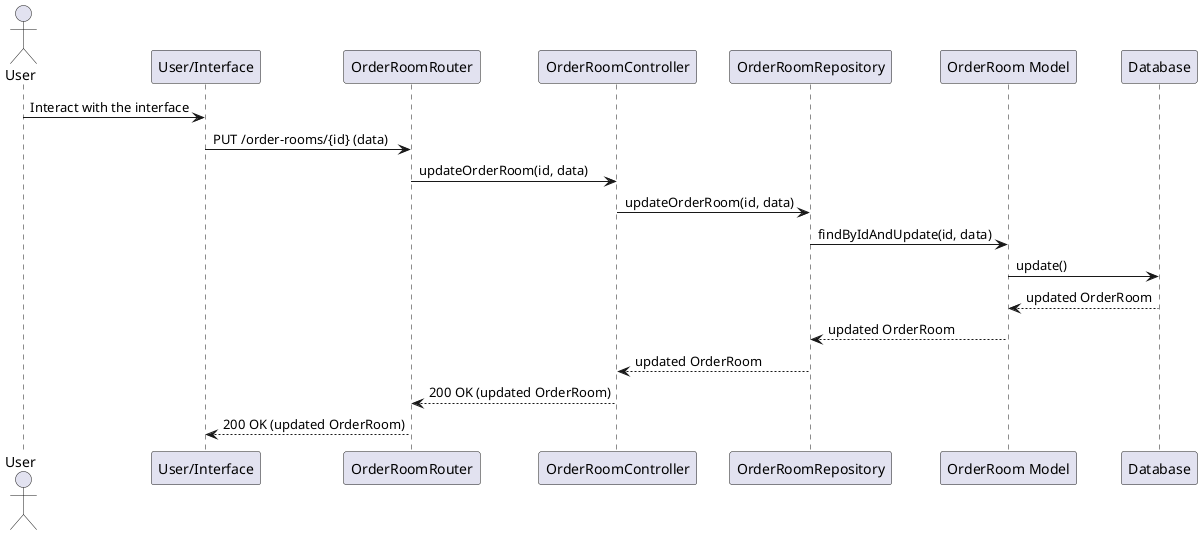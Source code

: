 @startuml
actor User
participant "User/Interface" as UI
participant "OrderRoomRouter" as Router
participant "OrderRoomController" as Controller
participant "OrderRoomRepository" as Repository
participant "OrderRoom Model" as Model
participant "Database" as DB

User -> UI: Interact with the interface
UI -> Router: PUT /order-rooms/{id} (data)
Router -> Controller: updateOrderRoom(id, data)
Controller -> Repository: updateOrderRoom(id, data)
Repository -> Model: findByIdAndUpdate(id, data)
Model -> DB: update()
DB --> Model: updated OrderRoom
Model --> Repository: updated OrderRoom
Repository --> Controller: updated OrderRoom
Controller --> Router: 200 OK (updated OrderRoom)
Router --> UI: 200 OK (updated OrderRoom)
@enduml
